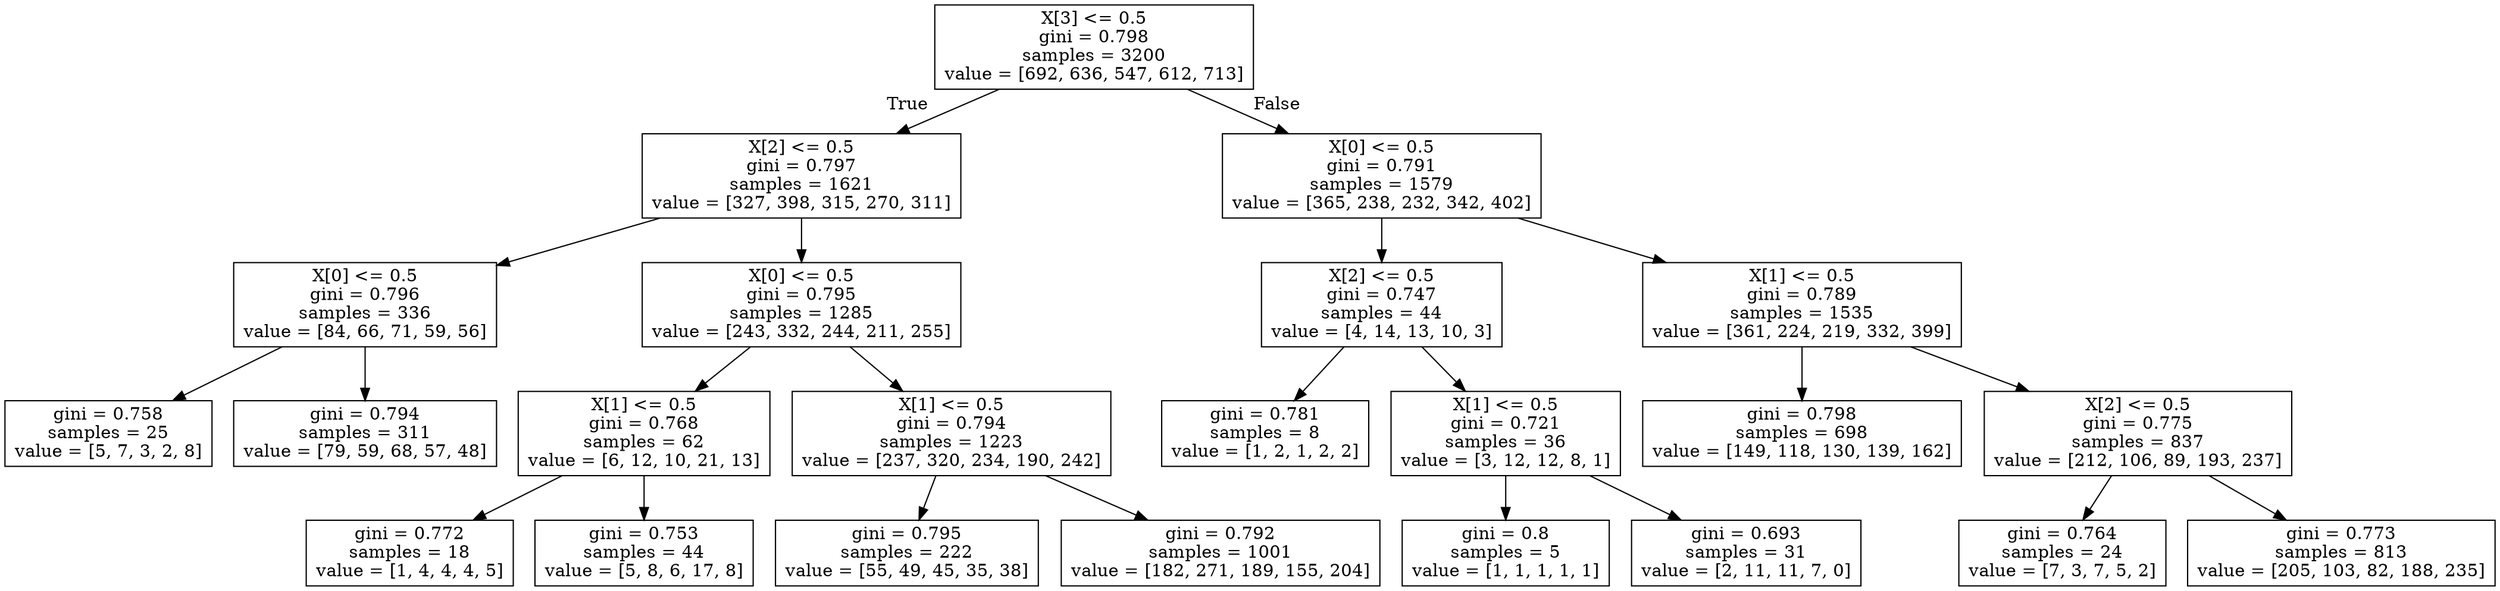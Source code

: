 digraph Tree {
node [shape=box] ;
0 [label="X[3] <= 0.5\ngini = 0.798\nsamples = 3200\nvalue = [692, 636, 547, 612, 713]"] ;
1 [label="X[2] <= 0.5\ngini = 0.797\nsamples = 1621\nvalue = [327, 398, 315, 270, 311]"] ;
0 -> 1 [labeldistance=2.5, labelangle=45, headlabel="True"] ;
2 [label="X[0] <= 0.5\ngini = 0.796\nsamples = 336\nvalue = [84, 66, 71, 59, 56]"] ;
1 -> 2 ;
3 [label="gini = 0.758\nsamples = 25\nvalue = [5, 7, 3, 2, 8]"] ;
2 -> 3 ;
4 [label="gini = 0.794\nsamples = 311\nvalue = [79, 59, 68, 57, 48]"] ;
2 -> 4 ;
5 [label="X[0] <= 0.5\ngini = 0.795\nsamples = 1285\nvalue = [243, 332, 244, 211, 255]"] ;
1 -> 5 ;
6 [label="X[1] <= 0.5\ngini = 0.768\nsamples = 62\nvalue = [6, 12, 10, 21, 13]"] ;
5 -> 6 ;
7 [label="gini = 0.772\nsamples = 18\nvalue = [1, 4, 4, 4, 5]"] ;
6 -> 7 ;
8 [label="gini = 0.753\nsamples = 44\nvalue = [5, 8, 6, 17, 8]"] ;
6 -> 8 ;
9 [label="X[1] <= 0.5\ngini = 0.794\nsamples = 1223\nvalue = [237, 320, 234, 190, 242]"] ;
5 -> 9 ;
10 [label="gini = 0.795\nsamples = 222\nvalue = [55, 49, 45, 35, 38]"] ;
9 -> 10 ;
11 [label="gini = 0.792\nsamples = 1001\nvalue = [182, 271, 189, 155, 204]"] ;
9 -> 11 ;
12 [label="X[0] <= 0.5\ngini = 0.791\nsamples = 1579\nvalue = [365, 238, 232, 342, 402]"] ;
0 -> 12 [labeldistance=2.5, labelangle=-45, headlabel="False"] ;
13 [label="X[2] <= 0.5\ngini = 0.747\nsamples = 44\nvalue = [4, 14, 13, 10, 3]"] ;
12 -> 13 ;
14 [label="gini = 0.781\nsamples = 8\nvalue = [1, 2, 1, 2, 2]"] ;
13 -> 14 ;
15 [label="X[1] <= 0.5\ngini = 0.721\nsamples = 36\nvalue = [3, 12, 12, 8, 1]"] ;
13 -> 15 ;
16 [label="gini = 0.8\nsamples = 5\nvalue = [1, 1, 1, 1, 1]"] ;
15 -> 16 ;
17 [label="gini = 0.693\nsamples = 31\nvalue = [2, 11, 11, 7, 0]"] ;
15 -> 17 ;
18 [label="X[1] <= 0.5\ngini = 0.789\nsamples = 1535\nvalue = [361, 224, 219, 332, 399]"] ;
12 -> 18 ;
19 [label="gini = 0.798\nsamples = 698\nvalue = [149, 118, 130, 139, 162]"] ;
18 -> 19 ;
20 [label="X[2] <= 0.5\ngini = 0.775\nsamples = 837\nvalue = [212, 106, 89, 193, 237]"] ;
18 -> 20 ;
21 [label="gini = 0.764\nsamples = 24\nvalue = [7, 3, 7, 5, 2]"] ;
20 -> 21 ;
22 [label="gini = 0.773\nsamples = 813\nvalue = [205, 103, 82, 188, 235]"] ;
20 -> 22 ;
}
